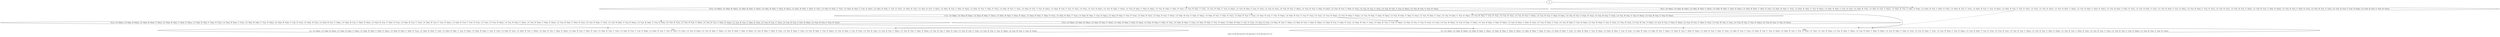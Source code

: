 digraph{
label="((not A or B) and (not B or A)) and ((not C or D) and (not D or C))\n\n"
1737253091936[label=A]1737253091888[label="B [{}, {'A': False}, {'A': False, 'B': False}, {'A': False, 'B': False, 'C': False}, {'A': False, 'B': False, 'C': False, 'D': False}, {'A': False, 'B': False, 'C': False, 'D': True}, {'A': False, 'B': False, 'C': True}, {'A': False, 'B': False, 'C': True, 'D': False}, {'A': False, 'B': False, 'C': True, 'D': True}, {'A': False, 'B': True}, {'A': False, 'B': True, 'C': False}, {'A': False, 'B': True, 'C': False, 'D': False}, {'A': False, 'B': True, 'C': False, 'D': True}, {'A': False, 'B': True, 'C': True}, {'A': False, 'B': True, 'C': True, 'D': False}, {'A': False, 'B': True, 'C': True, 'D': True}, {'A': True}, {'A': True, 'B': False}, {'A': True, 'B': False, 'C': False}, {'A': True, 'B': False, 'C': False, 'D': False}, {'A': True, 'B': False, 'C': False, 'D': True}, {'A': True, 'B': False, 'C': True}, {'A': True, 'B': False, 'C': True, 'D': False}, {'A': True, 'B': False, 'C': True, 'D': True}, {'A': True, 'B': True}, {'A': True, 'B': True, 'C': False}, {'A': True, 'B': True, 'C': False, 'D': False}, {'A': True, 'B': True, 'C': False, 'D': True}, {'A': True, 'B': True, 'C': True}, {'A': True, 'B': True, 'C': True, 'D': False}, {'A': True, 'B': True, 'C': True, 'D': True}]"]
1737253091936 -> 1737253091888[style=dashed]
1737253091840[label="C [{}, {'A': False}, {'A': False, 'B': False}, {'A': False, 'B': False, 'C': False}, {'A': False, 'B': False, 'C': False, 'D': False}, {'A': False, 'B': False, 'C': False, 'D': True}, {'A': False, 'B': False, 'C': True}, {'A': False, 'B': False, 'C': True, 'D': False}, {'A': False, 'B': False, 'C': True, 'D': True}, {'A': False, 'B': True}, {'A': False, 'B': True, 'C': False}, {'A': False, 'B': True, 'C': False, 'D': False}, {'A': False, 'B': True, 'C': False, 'D': True}, {'A': False, 'B': True, 'C': True}, {'A': False, 'B': True, 'C': True, 'D': False}, {'A': False, 'B': True, 'C': True, 'D': True}, {'A': True}, {'A': True, 'B': False}, {'A': True, 'B': False, 'C': False}, {'A': True, 'B': False, 'C': False, 'D': False}, {'A': True, 'B': False, 'C': False, 'D': True}, {'A': True, 'B': False, 'C': True}, {'A': True, 'B': False, 'C': True, 'D': False}, {'A': True, 'B': False, 'C': True, 'D': True}, {'A': True, 'B': True}, {'A': True, 'B': True, 'C': False}, {'A': True, 'B': True, 'C': False, 'D': False}, {'A': True, 'B': True, 'C': False, 'D': True}, {'A': True, 'B': True, 'C': True}, {'A': True, 'B': True, 'C': True, 'D': False}, {'A': True, 'B': True, 'C': True, 'D': True}]"]
1737253091888 -> 1737253091840[style=dashed]
1737253091792[label="D [{}, {'A': False}, {'A': False, 'B': False}, {'A': False, 'B': False, 'C': False}, {'A': False, 'B': False, 'C': False, 'D': False}, {'A': False, 'B': False, 'C': False, 'D': True}, {'A': False, 'B': False, 'C': True}, {'A': False, 'B': False, 'C': True, 'D': False}, {'A': False, 'B': False, 'C': True, 'D': True}, {'A': False, 'B': True}, {'A': False, 'B': True, 'C': False}, {'A': False, 'B': True, 'C': False, 'D': False}, {'A': False, 'B': True, 'C': False, 'D': True}, {'A': False, 'B': True, 'C': True}, {'A': False, 'B': True, 'C': True, 'D': False}, {'A': False, 'B': True, 'C': True, 'D': True}, {'A': True}, {'A': True, 'B': False}, {'A': True, 'B': False, 'C': False}, {'A': True, 'B': False, 'C': False, 'D': False}, {'A': True, 'B': False, 'C': False, 'D': True}, {'A': True, 'B': False, 'C': True}, {'A': True, 'B': False, 'C': True, 'D': False}, {'A': True, 'B': False, 'C': True, 'D': True}, {'A': True, 'B': True}, {'A': True, 'B': True, 'C': False}, {'A': True, 'B': True, 'C': False, 'D': False}, {'A': True, 'B': True, 'C': False, 'D': True}, {'A': True, 'B': True, 'C': True}, {'A': True, 'B': True, 'C': True, 'D': False}, {'A': True, 'B': True, 'C': True, 'D': True}]"]
1737253091840 -> 1737253091792[style=dashed]
1737253091984[label="True
[{}, {'A': False}, {'A': False, 'B': False}, {'A': False, 'B': False, 'C': False}, {'A': False, 'B': False, 'C': False, 'D': False}, {'A': False, 'B': False, 'C': False, 'D': True}, {'A': False, 'B': False, 'C': True}, {'A': False, 'B': False, 'C': True, 'D': False}, {'A': False, 'B': False, 'C': True, 'D': True}, {'A': False, 'B': True}, {'A': False, 'B': True, 'C': False}, {'A': False, 'B': True, 'C': False, 'D': False}, {'A': False, 'B': True, 'C': False, 'D': True}, {'A': False, 'B': True, 'C': True}, {'A': False, 'B': True, 'C': True, 'D': False}, {'A': False, 'B': True, 'C': True, 'D': True}, {'A': True}, {'A': True, 'B': False}, {'A': True, 'B': False, 'C': False}, {'A': True, 'B': False, 'C': False, 'D': False}, {'A': True, 'B': False, 'C': False, 'D': True}, {'A': True, 'B': False, 'C': True}, {'A': True, 'B': False, 'C': True, 'D': False}, {'A': True, 'B': False, 'C': True, 'D': True}, {'A': True, 'B': True}, {'A': True, 'B': True, 'C': False}, {'A': True, 'B': True, 'C': False, 'D': False}, {'A': True, 'B': True, 'C': False, 'D': True}, {'A': True, 'B': True, 'C': True}, {'A': True, 'B': True, 'C': True, 'D': False}, {'A': True, 'B': True, 'C': True, 'D': True}]"]
1737253091792 -> 1737253091984[style=dashed]
1737253092032[label="False
[{}, {'A': False}, {'A': False, 'B': False}, {'A': False, 'B': False, 'C': False}, {'A': False, 'B': False, 'C': False, 'D': False}, {'A': False, 'B': False, 'C': False, 'D': True}, {'A': False, 'B': False, 'C': True}, {'A': False, 'B': False, 'C': True, 'D': False}, {'A': False, 'B': False, 'C': True, 'D': True}, {'A': False, 'B': True}, {'A': False, 'B': True, 'C': False}, {'A': False, 'B': True, 'C': False, 'D': False}, {'A': False, 'B': True, 'C': False, 'D': True}, {'A': False, 'B': True, 'C': True}, {'A': False, 'B': True, 'C': True, 'D': False}, {'A': False, 'B': True, 'C': True, 'D': True}, {'A': True}, {'A': True, 'B': False}, {'A': True, 'B': False, 'C': False}, {'A': True, 'B': False, 'C': False, 'D': False}, {'A': True, 'B': False, 'C': False, 'D': True}, {'A': True, 'B': False, 'C': True}, {'A': True, 'B': False, 'C': True, 'D': False}, {'A': True, 'B': False, 'C': True, 'D': True}, {'A': True, 'B': True}, {'A': True, 'B': True, 'C': False}, {'A': True, 'B': True, 'C': False, 'D': False}, {'A': True, 'B': True, 'C': False, 'D': True}, {'A': True, 'B': True, 'C': True}, {'A': True, 'B': True, 'C': True, 'D': False}, {'A': True, 'B': True, 'C': True, 'D': True}]"]
1737253091792 -> 1737253092032
1737253089536[label="D [{}, {'A': False}, {'A': False, 'B': False}, {'A': False, 'B': False, 'C': False}, {'A': False, 'B': False, 'C': False, 'D': False}, {'A': False, 'B': False, 'C': False, 'D': True}, {'A': False, 'B': False, 'C': True}, {'A': False, 'B': False, 'C': True, 'D': False}, {'A': False, 'B': False, 'C': True, 'D': True}, {'A': False, 'B': True}, {'A': False, 'B': True, 'C': False}, {'A': False, 'B': True, 'C': False, 'D': False}, {'A': False, 'B': True, 'C': False, 'D': True}, {'A': False, 'B': True, 'C': True}, {'A': False, 'B': True, 'C': True, 'D': False}, {'A': False, 'B': True, 'C': True, 'D': True}, {'A': True}, {'A': True, 'B': False}, {'A': True, 'B': False, 'C': False}, {'A': True, 'B': False, 'C': False, 'D': False}, {'A': True, 'B': False, 'C': False, 'D': True}, {'A': True, 'B': False, 'C': True}, {'A': True, 'B': False, 'C': True, 'D': False}, {'A': True, 'B': False, 'C': True, 'D': True}, {'A': True, 'B': True}, {'A': True, 'B': True, 'C': False}, {'A': True, 'B': True, 'C': False, 'D': False}, {'A': True, 'B': True, 'C': False, 'D': True}, {'A': True, 'B': True, 'C': True}, {'A': True, 'B': True, 'C': True, 'D': False}, {'A': True, 'B': True, 'C': True, 'D': True}]"]
1737253091840 -> 1737253089536
1737253092032[label="False
[{}, {'A': False}, {'A': False, 'B': False}, {'A': False, 'B': False, 'C': False}, {'A': False, 'B': False, 'C': False, 'D': False}, {'A': False, 'B': False, 'C': False, 'D': True}, {'A': False, 'B': False, 'C': True}, {'A': False, 'B': False, 'C': True, 'D': False}, {'A': False, 'B': False, 'C': True, 'D': True}, {'A': False, 'B': True}, {'A': False, 'B': True, 'C': False}, {'A': False, 'B': True, 'C': False, 'D': False}, {'A': False, 'B': True, 'C': False, 'D': True}, {'A': False, 'B': True, 'C': True}, {'A': False, 'B': True, 'C': True, 'D': False}, {'A': False, 'B': True, 'C': True, 'D': True}, {'A': True}, {'A': True, 'B': False}, {'A': True, 'B': False, 'C': False}, {'A': True, 'B': False, 'C': False, 'D': False}, {'A': True, 'B': False, 'C': False, 'D': True}, {'A': True, 'B': False, 'C': True}, {'A': True, 'B': False, 'C': True, 'D': False}, {'A': True, 'B': False, 'C': True, 'D': True}, {'A': True, 'B': True}, {'A': True, 'B': True, 'C': False}, {'A': True, 'B': True, 'C': False, 'D': False}, {'A': True, 'B': True, 'C': False, 'D': True}, {'A': True, 'B': True, 'C': True}, {'A': True, 'B': True, 'C': True, 'D': False}, {'A': True, 'B': True, 'C': True, 'D': True}]"]
1737253089536 -> 1737253092032[style=dashed]
1737253091984[label="True
[{}, {'A': False}, {'A': False, 'B': False}, {'A': False, 'B': False, 'C': False}, {'A': False, 'B': False, 'C': False, 'D': False}, {'A': False, 'B': False, 'C': False, 'D': True}, {'A': False, 'B': False, 'C': True}, {'A': False, 'B': False, 'C': True, 'D': False}, {'A': False, 'B': False, 'C': True, 'D': True}, {'A': False, 'B': True}, {'A': False, 'B': True, 'C': False}, {'A': False, 'B': True, 'C': False, 'D': False}, {'A': False, 'B': True, 'C': False, 'D': True}, {'A': False, 'B': True, 'C': True}, {'A': False, 'B': True, 'C': True, 'D': False}, {'A': False, 'B': True, 'C': True, 'D': True}, {'A': True}, {'A': True, 'B': False}, {'A': True, 'B': False, 'C': False}, {'A': True, 'B': False, 'C': False, 'D': False}, {'A': True, 'B': False, 'C': False, 'D': True}, {'A': True, 'B': False, 'C': True}, {'A': True, 'B': False, 'C': True, 'D': False}, {'A': True, 'B': False, 'C': True, 'D': True}, {'A': True, 'B': True}, {'A': True, 'B': True, 'C': False}, {'A': True, 'B': True, 'C': False, 'D': False}, {'A': True, 'B': True, 'C': False, 'D': True}, {'A': True, 'B': True, 'C': True}, {'A': True, 'B': True, 'C': True, 'D': False}, {'A': True, 'B': True, 'C': True, 'D': True}]"]
1737253089536 -> 1737253091984
1737253092032[label="False
[{}, {'A': False}, {'A': False, 'B': False}, {'A': False, 'B': False, 'C': False}, {'A': False, 'B': False, 'C': False, 'D': False}, {'A': False, 'B': False, 'C': False, 'D': True}, {'A': False, 'B': False, 'C': True}, {'A': False, 'B': False, 'C': True, 'D': False}, {'A': False, 'B': False, 'C': True, 'D': True}, {'A': False, 'B': True}, {'A': False, 'B': True, 'C': False}, {'A': False, 'B': True, 'C': False, 'D': False}, {'A': False, 'B': True, 'C': False, 'D': True}, {'A': False, 'B': True, 'C': True}, {'A': False, 'B': True, 'C': True, 'D': False}, {'A': False, 'B': True, 'C': True, 'D': True}, {'A': True}, {'A': True, 'B': False}, {'A': True, 'B': False, 'C': False}, {'A': True, 'B': False, 'C': False, 'D': False}, {'A': True, 'B': False, 'C': False, 'D': True}, {'A': True, 'B': False, 'C': True}, {'A': True, 'B': False, 'C': True, 'D': False}, {'A': True, 'B': False, 'C': True, 'D': True}, {'A': True, 'B': True}, {'A': True, 'B': True, 'C': False}, {'A': True, 'B': True, 'C': False, 'D': False}, {'A': True, 'B': True, 'C': False, 'D': True}, {'A': True, 'B': True, 'C': True}, {'A': True, 'B': True, 'C': True, 'D': False}, {'A': True, 'B': True, 'C': True, 'D': True}]"]
1737253091888 -> 1737253092032
1737253089056[label="B [{}, {'A': False}, {'A': False, 'B': False}, {'A': False, 'B': False, 'C': False}, {'A': False, 'B': False, 'C': False, 'D': False}, {'A': False, 'B': False, 'C': False, 'D': True}, {'A': False, 'B': False, 'C': True}, {'A': False, 'B': False, 'C': True, 'D': False}, {'A': False, 'B': False, 'C': True, 'D': True}, {'A': False, 'B': True}, {'A': False, 'B': True, 'C': False}, {'A': False, 'B': True, 'C': False, 'D': False}, {'A': False, 'B': True, 'C': False, 'D': True}, {'A': False, 'B': True, 'C': True}, {'A': False, 'B': True, 'C': True, 'D': False}, {'A': False, 'B': True, 'C': True, 'D': True}, {'A': True}, {'A': True, 'B': False}, {'A': True, 'B': False, 'C': False}, {'A': True, 'B': False, 'C': False, 'D': False}, {'A': True, 'B': False, 'C': False, 'D': True}, {'A': True, 'B': False, 'C': True}, {'A': True, 'B': False, 'C': True, 'D': False}, {'A': True, 'B': False, 'C': True, 'D': True}, {'A': True, 'B': True}, {'A': True, 'B': True, 'C': False}, {'A': True, 'B': True, 'C': False, 'D': False}, {'A': True, 'B': True, 'C': False, 'D': True}, {'A': True, 'B': True, 'C': True}, {'A': True, 'B': True, 'C': True, 'D': False}, {'A': True, 'B': True, 'C': True, 'D': True}]"]
1737253091936 -> 1737253089056
1737253092032[label="False
[{}, {'A': False}, {'A': False, 'B': False}, {'A': False, 'B': False, 'C': False}, {'A': False, 'B': False, 'C': False, 'D': False}, {'A': False, 'B': False, 'C': False, 'D': True}, {'A': False, 'B': False, 'C': True}, {'A': False, 'B': False, 'C': True, 'D': False}, {'A': False, 'B': False, 'C': True, 'D': True}, {'A': False, 'B': True}, {'A': False, 'B': True, 'C': False}, {'A': False, 'B': True, 'C': False, 'D': False}, {'A': False, 'B': True, 'C': False, 'D': True}, {'A': False, 'B': True, 'C': True}, {'A': False, 'B': True, 'C': True, 'D': False}, {'A': False, 'B': True, 'C': True, 'D': True}, {'A': True}, {'A': True, 'B': False}, {'A': True, 'B': False, 'C': False}, {'A': True, 'B': False, 'C': False, 'D': False}, {'A': True, 'B': False, 'C': False, 'D': True}, {'A': True, 'B': False, 'C': True}, {'A': True, 'B': False, 'C': True, 'D': False}, {'A': True, 'B': False, 'C': True, 'D': True}, {'A': True, 'B': True}, {'A': True, 'B': True, 'C': False}, {'A': True, 'B': True, 'C': False, 'D': False}, {'A': True, 'B': True, 'C': False, 'D': True}, {'A': True, 'B': True, 'C': True}, {'A': True, 'B': True, 'C': True, 'D': False}, {'A': True, 'B': True, 'C': True, 'D': True}]"]
1737253089056 -> 1737253092032[style=dashed]
1737253091840[label="C [{}, {'A': False}, {'A': False, 'B': False}, {'A': False, 'B': False, 'C': False}, {'A': False, 'B': False, 'C': False, 'D': False}, {'A': False, 'B': False, 'C': False, 'D': True}, {'A': False, 'B': False, 'C': True}, {'A': False, 'B': False, 'C': True, 'D': False}, {'A': False, 'B': False, 'C': True, 'D': True}, {'A': False, 'B': True}, {'A': False, 'B': True, 'C': False}, {'A': False, 'B': True, 'C': False, 'D': False}, {'A': False, 'B': True, 'C': False, 'D': True}, {'A': False, 'B': True, 'C': True}, {'A': False, 'B': True, 'C': True, 'D': False}, {'A': False, 'B': True, 'C': True, 'D': True}, {'A': True}, {'A': True, 'B': False}, {'A': True, 'B': False, 'C': False}, {'A': True, 'B': False, 'C': False, 'D': False}, {'A': True, 'B': False, 'C': False, 'D': True}, {'A': True, 'B': False, 'C': True}, {'A': True, 'B': False, 'C': True, 'D': False}, {'A': True, 'B': False, 'C': True, 'D': True}, {'A': True, 'B': True}, {'A': True, 'B': True, 'C': False}, {'A': True, 'B': True, 'C': False, 'D': False}, {'A': True, 'B': True, 'C': False, 'D': True}, {'A': True, 'B': True, 'C': True}, {'A': True, 'B': True, 'C': True, 'D': False}, {'A': True, 'B': True, 'C': True, 'D': True}]"]
1737253089056 -> 1737253091840
}